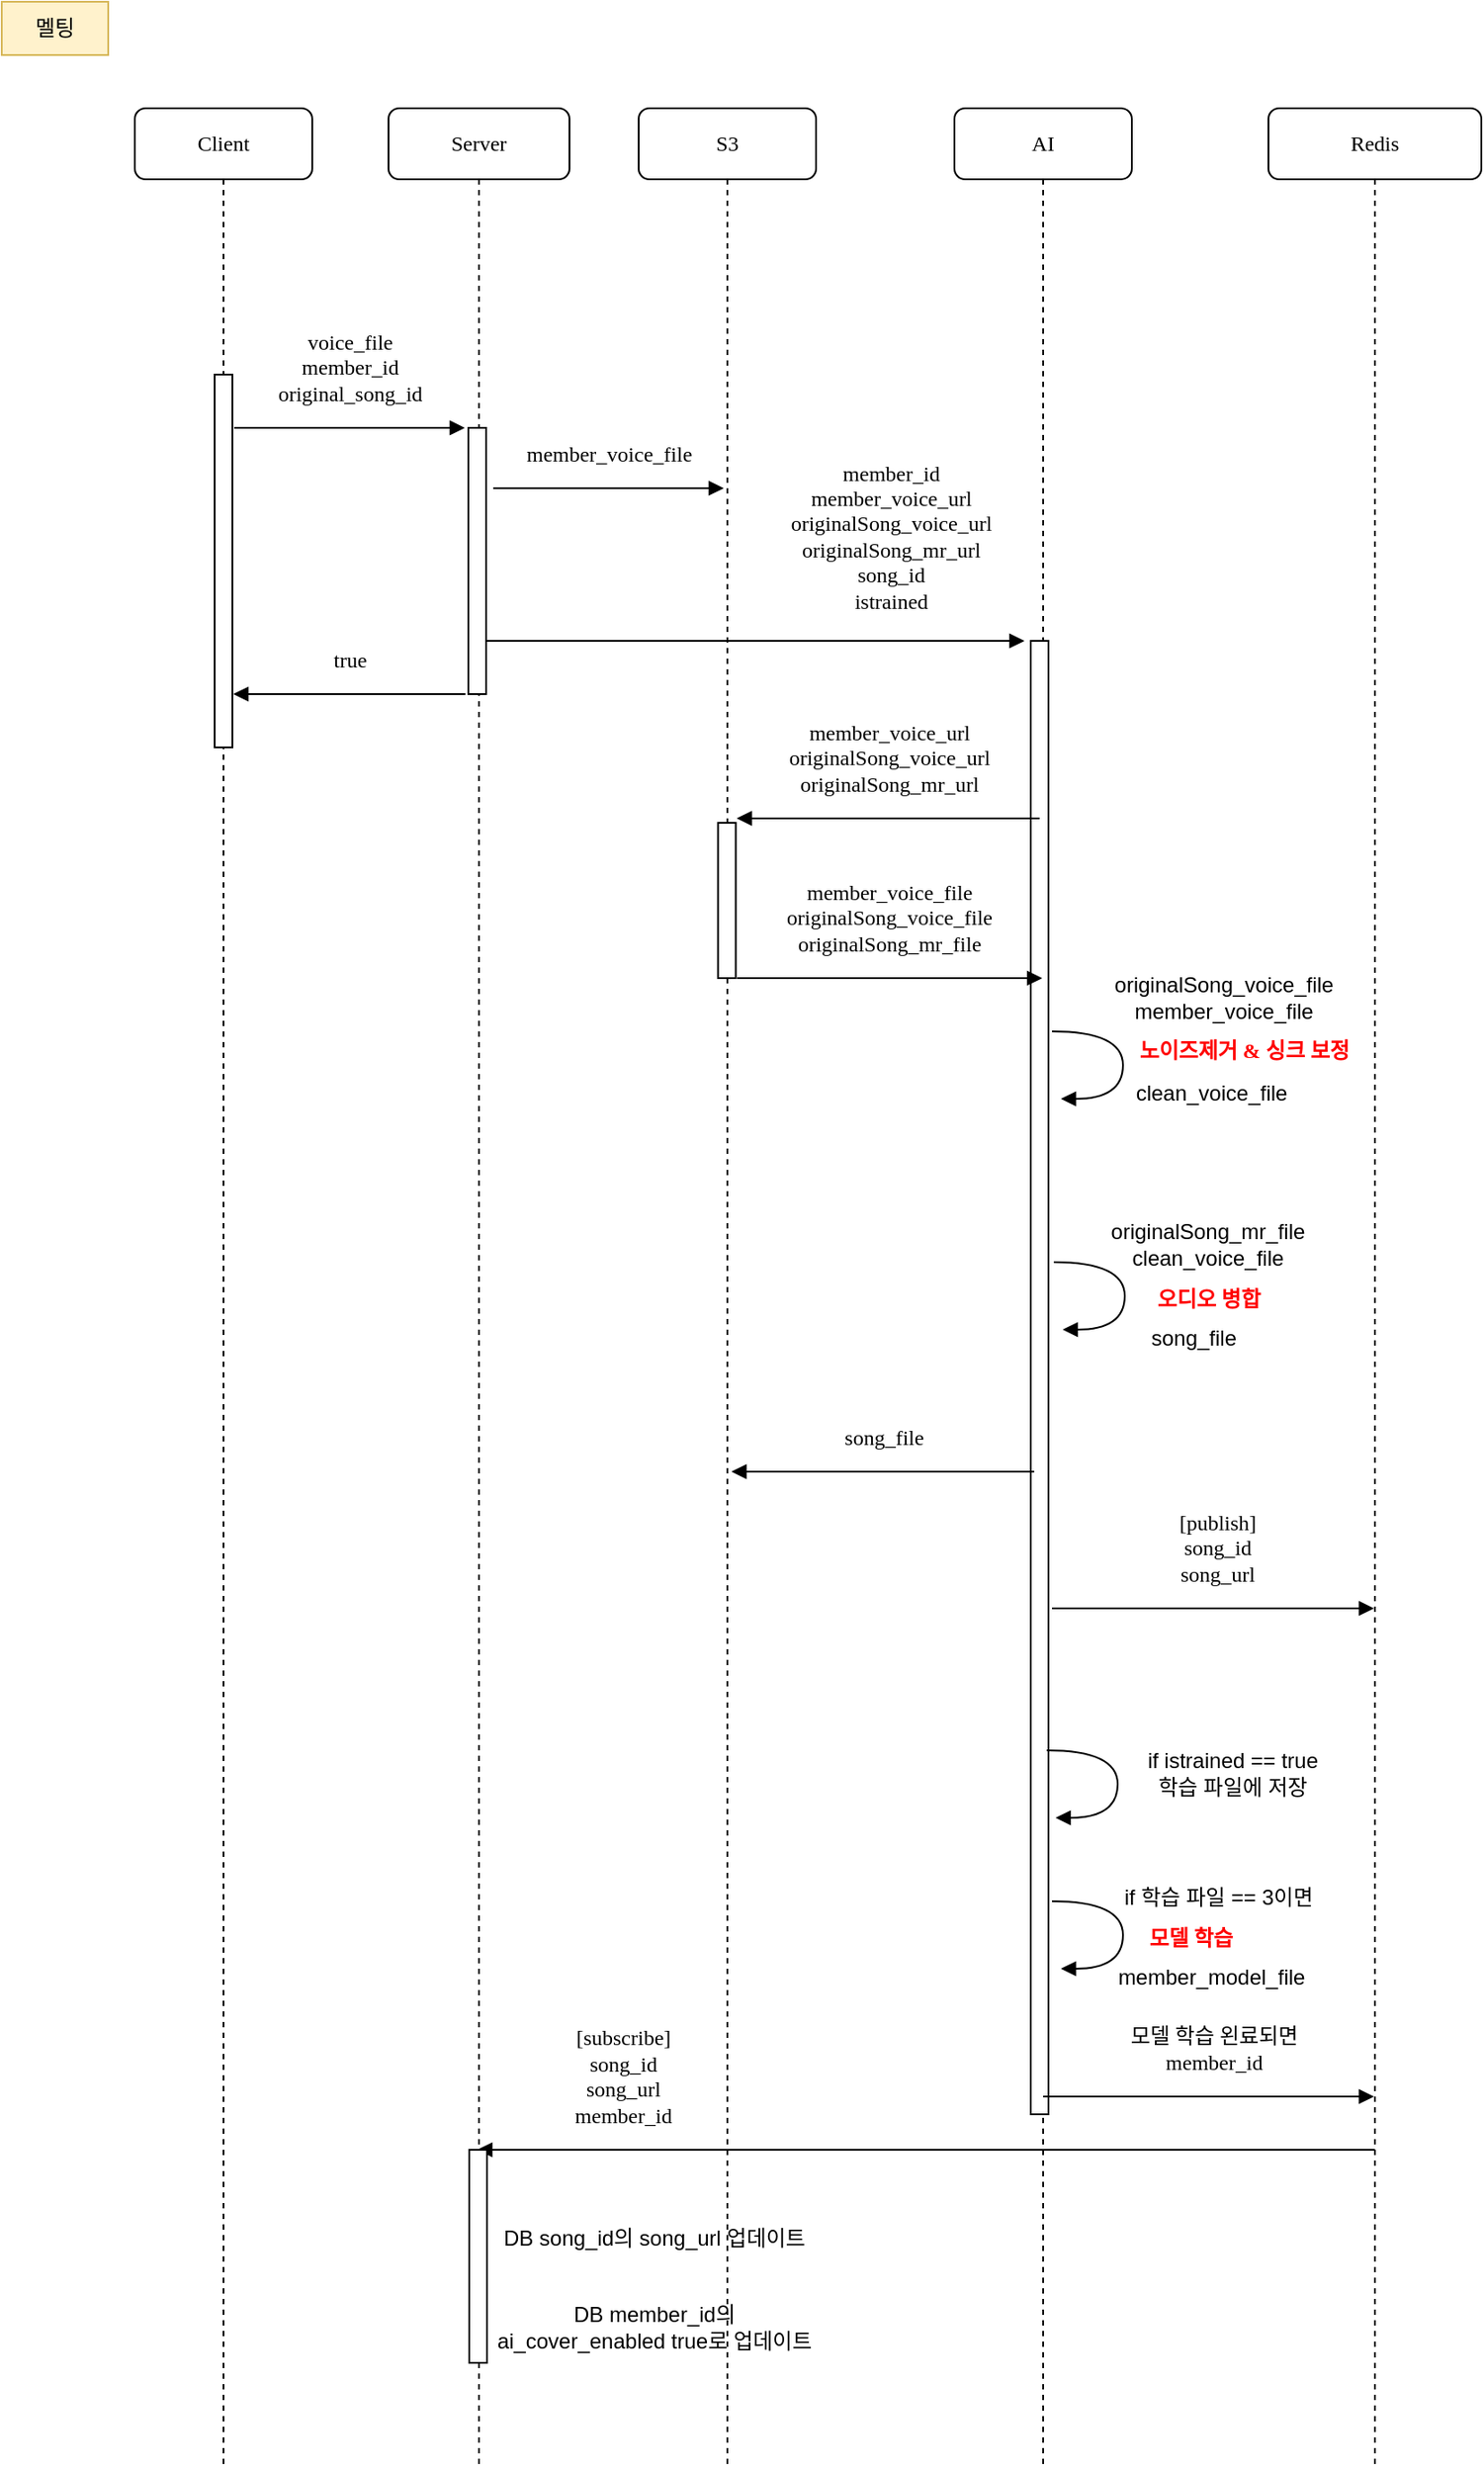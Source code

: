 <mxfile version="24.7.17">
  <diagram name="페이지-1" id="Cj2gIq7ze2TQi4DpebBG">
    <mxGraphModel dx="2314" dy="-63" grid="1" gridSize="10" guides="1" tooltips="1" connect="1" arrows="1" fold="1" page="1" pageScale="1" pageWidth="827" pageHeight="1169" math="0" shadow="0">
      <root>
        <mxCell id="0" />
        <mxCell id="1" parent="0" />
        <mxCell id="x4E6l9-nATpIkpYvL79Q-1" value="" style="group" vertex="1" connectable="0" parent="1">
          <mxGeometry x="50" y="1220" width="834" height="1390" as="geometry" />
        </mxCell>
        <mxCell id="x4E6l9-nATpIkpYvL79Q-2" value="Server" style="shape=umlLifeline;perimeter=lifelinePerimeter;whiteSpace=wrap;html=1;container=1;collapsible=0;recursiveResize=0;outlineConnect=0;rounded=1;shadow=0;comic=0;labelBackgroundColor=none;strokeWidth=1;fontFamily=Verdana;fontSize=12;align=center;" vertex="1" parent="x4E6l9-nATpIkpYvL79Q-1">
          <mxGeometry x="218" y="60" width="102" height="1330" as="geometry" />
        </mxCell>
        <mxCell id="x4E6l9-nATpIkpYvL79Q-3" value="" style="group" vertex="1" connectable="0" parent="x4E6l9-nATpIkpYvL79Q-2">
          <mxGeometry x="45" y="180" width="10.5" height="150" as="geometry" />
        </mxCell>
        <mxCell id="x4E6l9-nATpIkpYvL79Q-4" value="" style="html=1;points=[];perimeter=orthogonalPerimeter;rounded=0;shadow=0;comic=0;labelBackgroundColor=none;strokeWidth=1;fontFamily=Verdana;fontSize=12;align=center;" vertex="1" parent="x4E6l9-nATpIkpYvL79Q-3">
          <mxGeometry width="10" height="150" as="geometry" />
        </mxCell>
        <mxCell id="x4E6l9-nATpIkpYvL79Q-5" value="member_id&lt;br&gt;member_voice_url&lt;br&gt;originalSong_voice_url&lt;br&gt;originalSong_mr_url&lt;br&gt;song_id&lt;div&gt;istrained&lt;/div&gt;" style="html=1;verticalAlign=bottom;endArrow=block;labelBackgroundColor=none;fontFamily=Verdana;fontSize=12;edgeStyle=elbowEdgeStyle;elbow=vertical;" edge="1" parent="x4E6l9-nATpIkpYvL79Q-2">
          <mxGeometry x="0.502" y="13" relative="1" as="geometry">
            <mxPoint x="55" y="300" as="sourcePoint" />
            <mxPoint x="358.5" y="300" as="targetPoint" />
            <mxPoint as="offset" />
          </mxGeometry>
        </mxCell>
        <mxCell id="x4E6l9-nATpIkpYvL79Q-6" value="S3" style="shape=umlLifeline;perimeter=lifelinePerimeter;whiteSpace=wrap;html=1;container=1;collapsible=0;recursiveResize=0;outlineConnect=0;rounded=1;shadow=0;comic=0;labelBackgroundColor=none;strokeWidth=1;fontFamily=Verdana;fontSize=12;align=center;" vertex="1" parent="x4E6l9-nATpIkpYvL79Q-1">
          <mxGeometry x="359" y="60" width="100" height="1330" as="geometry" />
        </mxCell>
        <mxCell id="x4E6l9-nATpIkpYvL79Q-7" value="" style="group" vertex="1" connectable="0" parent="x4E6l9-nATpIkpYvL79Q-6">
          <mxGeometry x="44.75" y="402.5" width="10.5" height="87.5" as="geometry" />
        </mxCell>
        <mxCell id="x4E6l9-nATpIkpYvL79Q-8" value="" style="html=1;points=[];perimeter=orthogonalPerimeter;rounded=0;shadow=0;comic=0;labelBackgroundColor=none;strokeWidth=1;fontFamily=Verdana;fontSize=12;align=center;" vertex="1" parent="x4E6l9-nATpIkpYvL79Q-7">
          <mxGeometry width="10" height="87.5" as="geometry" />
        </mxCell>
        <mxCell id="x4E6l9-nATpIkpYvL79Q-9" value="&lt;div&gt;&lt;br&gt;&lt;/div&gt;[subscribe]&lt;br&gt;song_id&lt;br&gt;song_url&lt;br&gt;member_id" style="html=1;verticalAlign=bottom;endArrow=block;labelBackgroundColor=none;fontFamily=Verdana;fontSize=12;edgeStyle=elbowEdgeStyle;elbow=vertical;" edge="1" parent="x4E6l9-nATpIkpYvL79Q-6">
          <mxGeometry x="0.676" y="-10" relative="1" as="geometry">
            <mxPoint x="415" y="1150" as="sourcePoint" />
            <mxPoint x="-91" y="1150" as="targetPoint" />
            <mxPoint as="offset" />
          </mxGeometry>
        </mxCell>
        <mxCell id="x4E6l9-nATpIkpYvL79Q-10" value="AI" style="shape=umlLifeline;perimeter=lifelinePerimeter;whiteSpace=wrap;html=1;container=1;collapsible=0;recursiveResize=0;outlineConnect=0;rounded=1;shadow=0;comic=0;labelBackgroundColor=none;strokeWidth=1;fontFamily=Verdana;fontSize=12;align=center;" vertex="1" parent="x4E6l9-nATpIkpYvL79Q-1">
          <mxGeometry x="537" y="60" width="100" height="1330" as="geometry" />
        </mxCell>
        <mxCell id="x4E6l9-nATpIkpYvL79Q-11" value="" style="html=1;points=[];perimeter=orthogonalPerimeter;rounded=0;shadow=0;comic=0;labelBackgroundColor=none;strokeWidth=1;fontFamily=Verdana;fontSize=12;align=center;" vertex="1" parent="x4E6l9-nATpIkpYvL79Q-10">
          <mxGeometry x="43" y="300" width="10" height="830" as="geometry" />
        </mxCell>
        <mxCell id="x4E6l9-nATpIkpYvL79Q-12" value="&lt;b&gt;&lt;font color=&quot;#ff0000&quot;&gt;노이즈제거 &amp;amp; 싱크 보정&lt;/font&gt;&lt;/b&gt;" style="html=1;verticalAlign=bottom;endArrow=block;labelBackgroundColor=none;fontFamily=Verdana;fontSize=12;elbow=vertical;edgeStyle=orthogonalEdgeStyle;curved=1;entryX=1;entryY=0.286;entryPerimeter=0;exitX=1.038;exitY=0.345;exitPerimeter=0;" edge="1" parent="x4E6l9-nATpIkpYvL79Q-10">
          <mxGeometry x="0.062" y="68" relative="1" as="geometry">
            <mxPoint x="55" y="520" as="sourcePoint" />
            <mxPoint x="60" y="558" as="targetPoint" />
            <Array as="points">
              <mxPoint x="95" y="520" />
              <mxPoint x="95" y="558" />
            </Array>
            <mxPoint as="offset" />
          </mxGeometry>
        </mxCell>
        <mxCell id="x4E6l9-nATpIkpYvL79Q-13" value="[publish] &lt;br&gt;song_id&lt;br&gt;song_url" style="html=1;verticalAlign=bottom;endArrow=block;labelBackgroundColor=none;fontFamily=Verdana;fontSize=12;edgeStyle=elbowEdgeStyle;elbow=vertical;" edge="1" parent="x4E6l9-nATpIkpYvL79Q-10" target="x4E6l9-nATpIkpYvL79Q-18">
          <mxGeometry x="0.025" y="10" relative="1" as="geometry">
            <mxPoint x="55" y="845" as="sourcePoint" />
            <mxPoint x="197.5" y="845" as="targetPoint" />
            <mxPoint as="offset" />
          </mxGeometry>
        </mxCell>
        <mxCell id="x4E6l9-nATpIkpYvL79Q-14" value="멜팅" style="text;html=1;align=center;verticalAlign=middle;whiteSpace=wrap;rounded=0;fillColor=#fff2cc;strokeColor=#d6b656;" vertex="1" parent="x4E6l9-nATpIkpYvL79Q-1">
          <mxGeometry width="60" height="30" as="geometry" />
        </mxCell>
        <mxCell id="x4E6l9-nATpIkpYvL79Q-15" value="Client" style="shape=umlLifeline;perimeter=lifelinePerimeter;whiteSpace=wrap;html=1;container=1;collapsible=0;recursiveResize=0;outlineConnect=0;rounded=1;shadow=0;comic=0;labelBackgroundColor=none;strokeWidth=1;fontFamily=Verdana;fontSize=12;align=center;" vertex="1" parent="x4E6l9-nATpIkpYvL79Q-1">
          <mxGeometry x="75" y="60" width="100" height="1330" as="geometry" />
        </mxCell>
        <mxCell id="x4E6l9-nATpIkpYvL79Q-16" value="" style="group" vertex="1" connectable="0" parent="x4E6l9-nATpIkpYvL79Q-15">
          <mxGeometry x="45" y="150" width="10.5" height="210" as="geometry" />
        </mxCell>
        <mxCell id="x4E6l9-nATpIkpYvL79Q-17" value="" style="html=1;points=[];perimeter=orthogonalPerimeter;rounded=0;shadow=0;comic=0;labelBackgroundColor=none;strokeWidth=1;fontFamily=Verdana;fontSize=12;align=center;" vertex="1" parent="x4E6l9-nATpIkpYvL79Q-16">
          <mxGeometry width="10" height="210.0" as="geometry" />
        </mxCell>
        <mxCell id="x4E6l9-nATpIkpYvL79Q-18" value="Redis" style="shape=umlLifeline;perimeter=lifelinePerimeter;whiteSpace=wrap;html=1;container=1;collapsible=0;recursiveResize=0;outlineConnect=0;rounded=1;shadow=0;comic=0;labelBackgroundColor=none;strokeWidth=1;fontFamily=Verdana;fontSize=12;align=center;" vertex="1" parent="x4E6l9-nATpIkpYvL79Q-1">
          <mxGeometry x="714" y="60" width="120" height="1330" as="geometry" />
        </mxCell>
        <mxCell id="x4E6l9-nATpIkpYvL79Q-19" value="if istrained == true&lt;div&gt;&lt;span style=&quot;background-color: initial;&quot;&gt;학습 파일에 저장&lt;/span&gt;&lt;/div&gt;" style="text;html=1;align=center;verticalAlign=middle;whiteSpace=wrap;rounded=0;" vertex="1" parent="x4E6l9-nATpIkpYvL79Q-18">
          <mxGeometry x="-80" y="928" width="120" height="19" as="geometry" />
        </mxCell>
        <mxCell id="x4E6l9-nATpIkpYvL79Q-20" value="member_voice_file" style="html=1;verticalAlign=bottom;endArrow=block;entryX=0;entryY=0;labelBackgroundColor=none;fontFamily=Verdana;fontSize=12;edgeStyle=elbowEdgeStyle;elbow=vertical;" edge="1" parent="x4E6l9-nATpIkpYvL79Q-1">
          <mxGeometry y="10" relative="1" as="geometry">
            <mxPoint x="277" y="274" as="sourcePoint" />
            <mxPoint x="407" y="274" as="targetPoint" />
            <mxPoint as="offset" />
          </mxGeometry>
        </mxCell>
        <mxCell id="x4E6l9-nATpIkpYvL79Q-21" value="voice_file&lt;div&gt;member_id&lt;/div&gt;&lt;div&gt;original_song_id&lt;/div&gt;" style="html=1;verticalAlign=bottom;endArrow=block;entryX=0;entryY=0;labelBackgroundColor=none;fontFamily=Verdana;fontSize=12;edgeStyle=elbowEdgeStyle;elbow=vertical;" edge="1" parent="x4E6l9-nATpIkpYvL79Q-1">
          <mxGeometry y="10" relative="1" as="geometry">
            <mxPoint x="131" y="240" as="sourcePoint" />
            <mxPoint x="261" y="240" as="targetPoint" />
            <mxPoint as="offset" />
          </mxGeometry>
        </mxCell>
        <mxCell id="x4E6l9-nATpIkpYvL79Q-22" value="member_voice_url&lt;div&gt;originalSong_voice_url&lt;/div&gt;&lt;div&gt;originalSong_mr_url&lt;/div&gt;" style="html=1;verticalAlign=bottom;endArrow=block;labelBackgroundColor=none;fontFamily=Verdana;fontSize=12;edgeStyle=elbowEdgeStyle;elbow=vertical;" edge="1" parent="x4E6l9-nATpIkpYvL79Q-1">
          <mxGeometry x="-0.004" y="-10" relative="1" as="geometry">
            <mxPoint x="585" y="460" as="sourcePoint" />
            <mxPoint x="414.25" y="460" as="targetPoint" />
            <mxPoint as="offset" />
          </mxGeometry>
        </mxCell>
        <mxCell id="x4E6l9-nATpIkpYvL79Q-23" value="member_voice_file&lt;div&gt;originalSong_voice_file&lt;/div&gt;&lt;div&gt;originalSong_mr_file&lt;/div&gt;" style="html=1;verticalAlign=bottom;endArrow=block;labelBackgroundColor=none;fontFamily=Verdana;fontSize=12;edgeStyle=elbowEdgeStyle;elbow=vertical;" edge="1" parent="x4E6l9-nATpIkpYvL79Q-1" target="x4E6l9-nATpIkpYvL79Q-10">
          <mxGeometry x="-0.006" y="10" relative="1" as="geometry">
            <mxPoint x="414.5" y="550" as="sourcePoint" />
            <mxPoint x="560" y="550" as="targetPoint" />
            <mxPoint as="offset" />
          </mxGeometry>
        </mxCell>
        <mxCell id="x4E6l9-nATpIkpYvL79Q-24" value="song_file" style="html=1;verticalAlign=bottom;endArrow=block;labelBackgroundColor=none;fontFamily=Verdana;fontSize=12;edgeStyle=elbowEdgeStyle;elbow=vertical;" edge="1" parent="x4E6l9-nATpIkpYvL79Q-1">
          <mxGeometry x="-0.004" y="-10" relative="1" as="geometry">
            <mxPoint x="582" y="828" as="sourcePoint" />
            <mxPoint x="411.25" y="828" as="targetPoint" />
            <mxPoint as="offset" />
          </mxGeometry>
        </mxCell>
        <mxCell id="x4E6l9-nATpIkpYvL79Q-25" value="originalSong_voice_file&lt;br&gt;member_voice_file" style="text;html=1;align=center;verticalAlign=middle;whiteSpace=wrap;rounded=0;" vertex="1" parent="x4E6l9-nATpIkpYvL79Q-1">
          <mxGeometry x="655" y="551" width="68" height="19" as="geometry" />
        </mxCell>
        <mxCell id="x4E6l9-nATpIkpYvL79Q-26" value="clean_voice_file" style="text;html=1;align=center;verticalAlign=middle;whiteSpace=wrap;rounded=0;" vertex="1" parent="x4E6l9-nATpIkpYvL79Q-1">
          <mxGeometry x="648" y="605" width="68" height="19" as="geometry" />
        </mxCell>
        <mxCell id="x4E6l9-nATpIkpYvL79Q-27" value="&lt;font color=&quot;#ff0000&quot;&gt;&lt;b&gt;오디오 병합&lt;/b&gt;&lt;/font&gt;" style="html=1;verticalAlign=bottom;endArrow=block;labelBackgroundColor=none;fontFamily=Verdana;fontSize=12;elbow=vertical;edgeStyle=orthogonalEdgeStyle;curved=1;entryX=1;entryY=0.286;entryPerimeter=0;exitX=1.038;exitY=0.345;exitPerimeter=0;" edge="1" parent="x4E6l9-nATpIkpYvL79Q-1">
          <mxGeometry x="0.239" y="47" relative="1" as="geometry">
            <mxPoint x="593" y="710" as="sourcePoint" />
            <mxPoint x="598" y="748" as="targetPoint" />
            <Array as="points">
              <mxPoint x="633" y="710" />
              <mxPoint x="633" y="748" />
            </Array>
            <mxPoint as="offset" />
          </mxGeometry>
        </mxCell>
        <mxCell id="x4E6l9-nATpIkpYvL79Q-28" value="song_file" style="text;html=1;align=center;verticalAlign=middle;whiteSpace=wrap;rounded=0;" vertex="1" parent="x4E6l9-nATpIkpYvL79Q-1">
          <mxGeometry x="638" y="743" width="68" height="19" as="geometry" />
        </mxCell>
        <mxCell id="x4E6l9-nATpIkpYvL79Q-29" value="originalSong_mr_file&lt;br&gt;clean_voice_file" style="text;html=1;align=center;verticalAlign=middle;whiteSpace=wrap;rounded=0;" vertex="1" parent="x4E6l9-nATpIkpYvL79Q-1">
          <mxGeometry x="646" y="690" width="68" height="19" as="geometry" />
        </mxCell>
        <mxCell id="x4E6l9-nATpIkpYvL79Q-30" value="" style="html=1;verticalAlign=bottom;endArrow=block;labelBackgroundColor=none;fontFamily=Verdana;fontSize=12;elbow=vertical;edgeStyle=orthogonalEdgeStyle;curved=1;entryX=1;entryY=0.286;entryPerimeter=0;exitX=1.038;exitY=0.345;exitPerimeter=0;" edge="1" parent="x4E6l9-nATpIkpYvL79Q-1">
          <mxGeometry x="0.381" y="32" relative="1" as="geometry">
            <mxPoint x="589" y="985" as="sourcePoint" />
            <mxPoint x="594" y="1023" as="targetPoint" />
            <Array as="points">
              <mxPoint x="629" y="985" />
              <mxPoint x="629" y="1023" />
            </Array>
            <mxPoint x="30" y="-22" as="offset" />
          </mxGeometry>
        </mxCell>
        <mxCell id="x4E6l9-nATpIkpYvL79Q-31" value="&lt;font color=&quot;#ff0000&quot;&gt;&lt;b&gt;모델 학습&lt;/b&gt;&lt;/font&gt;" style="html=1;verticalAlign=bottom;endArrow=block;labelBackgroundColor=none;fontFamily=Verdana;fontSize=12;elbow=vertical;edgeStyle=orthogonalEdgeStyle;curved=1;entryX=1;entryY=0.286;entryPerimeter=0;exitX=1.038;exitY=0.345;exitPerimeter=0;" edge="1" parent="x4E6l9-nATpIkpYvL79Q-1">
          <mxGeometry x="0.239" y="38" relative="1" as="geometry">
            <mxPoint x="592" y="1070" as="sourcePoint" />
            <mxPoint x="597" y="1108" as="targetPoint" />
            <Array as="points">
              <mxPoint x="632" y="1070" />
              <mxPoint x="632" y="1108" />
            </Array>
            <mxPoint as="offset" />
          </mxGeometry>
        </mxCell>
        <mxCell id="x4E6l9-nATpIkpYvL79Q-32" value="if 학습 파일 == 3이면" style="text;html=1;align=center;verticalAlign=middle;whiteSpace=wrap;rounded=0;" vertex="1" parent="x4E6l9-nATpIkpYvL79Q-1">
          <mxGeometry x="626" y="1058" width="120" height="19" as="geometry" />
        </mxCell>
        <mxCell id="x4E6l9-nATpIkpYvL79Q-33" value="member_model_file" style="text;html=1;align=center;verticalAlign=middle;whiteSpace=wrap;rounded=0;" vertex="1" parent="x4E6l9-nATpIkpYvL79Q-1">
          <mxGeometry x="648" y="1103" width="68" height="19" as="geometry" />
        </mxCell>
        <mxCell id="x4E6l9-nATpIkpYvL79Q-34" value="모델 학습 왼료되면&lt;div&gt;member_id&lt;/div&gt;" style="html=1;verticalAlign=bottom;endArrow=block;labelBackgroundColor=none;fontFamily=Verdana;fontSize=12;edgeStyle=elbowEdgeStyle;elbow=vertical;" edge="1" parent="x4E6l9-nATpIkpYvL79Q-1" target="x4E6l9-nATpIkpYvL79Q-18">
          <mxGeometry x="0.025" y="10" relative="1" as="geometry">
            <mxPoint x="587" y="1180" as="sourcePoint" />
            <mxPoint x="755" y="1180" as="targetPoint" />
            <mxPoint as="offset" />
          </mxGeometry>
        </mxCell>
        <mxCell id="x4E6l9-nATpIkpYvL79Q-35" value="true" style="html=1;verticalAlign=bottom;endArrow=block;labelBackgroundColor=none;fontFamily=Verdana;fontSize=12;edgeStyle=elbowEdgeStyle;elbow=vertical;" edge="1" parent="x4E6l9-nATpIkpYvL79Q-1">
          <mxGeometry x="0.419" y="-10" relative="1" as="geometry">
            <mxPoint x="176" y="390" as="sourcePoint" />
            <mxPoint x="130.5" y="390" as="targetPoint" />
            <mxPoint as="offset" />
            <Array as="points">
              <mxPoint x="266" y="390" />
            </Array>
          </mxGeometry>
        </mxCell>
        <mxCell id="x4E6l9-nATpIkpYvL79Q-36" value="" style="group" vertex="1" connectable="0" parent="x4E6l9-nATpIkpYvL79Q-1">
          <mxGeometry x="262.5" y="1210" width="11" height="120" as="geometry" />
        </mxCell>
        <mxCell id="x4E6l9-nATpIkpYvL79Q-37" value="" style="html=1;points=[];perimeter=orthogonalPerimeter;rounded=0;shadow=0;comic=0;labelBackgroundColor=none;strokeWidth=1;fontFamily=Verdana;fontSize=12;align=center;" vertex="1" parent="x4E6l9-nATpIkpYvL79Q-36">
          <mxGeometry x="1" width="10" height="120" as="geometry" />
        </mxCell>
        <mxCell id="x4E6l9-nATpIkpYvL79Q-38" value="DB member_id의 ai_cover_enabled true로 업데이트" style="text;html=1;align=center;verticalAlign=middle;whiteSpace=wrap;rounded=0;" vertex="1" parent="x4E6l9-nATpIkpYvL79Q-1">
          <mxGeometry x="273.5" y="1300" width="188" height="19" as="geometry" />
        </mxCell>
        <mxCell id="x4E6l9-nATpIkpYvL79Q-39" value="DB song_id의 song_url 업데이트" style="text;html=1;align=center;verticalAlign=middle;whiteSpace=wrap;rounded=0;" vertex="1" parent="x4E6l9-nATpIkpYvL79Q-1">
          <mxGeometry x="273.5" y="1250" width="188" height="19" as="geometry" />
        </mxCell>
      </root>
    </mxGraphModel>
  </diagram>
</mxfile>
